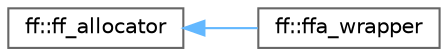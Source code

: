 digraph "类继承关系图"
{
 // LATEX_PDF_SIZE
  bgcolor="transparent";
  edge [fontname=Helvetica,fontsize=10,labelfontname=Helvetica,labelfontsize=10];
  node [fontname=Helvetica,fontsize=10,shape=box,height=0.2,width=0.4];
  rankdir="LR";
  Node0 [id="Node000000",label="ff::ff_allocator",height=0.2,width=0.4,color="grey40", fillcolor="white", style="filled",URL="$classff_1_1ff__allocator.html",tooltip="The ff_allocator, based on the idea of the Slab allocator"];
  Node0 -> Node1 [id="edge4910_Node000000_Node000001",dir="back",color="steelblue1",style="solid",tooltip=" "];
  Node1 [id="Node000001",label="ff::ffa_wrapper",height=0.2,width=0.4,color="grey40", fillcolor="white", style="filled",URL="$classff_1_1ffa__wrapper.html",tooltip=" "];
}
